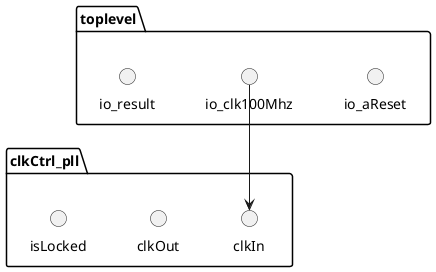 @startuml
package toplevel{
()io_aReset
()io_clk100Mhz
()io_result
}
package clkCtrl_pll{
()clkIn
()clkOut
()isLocked
}
io_clk100Mhz-->clkIn
@enduml